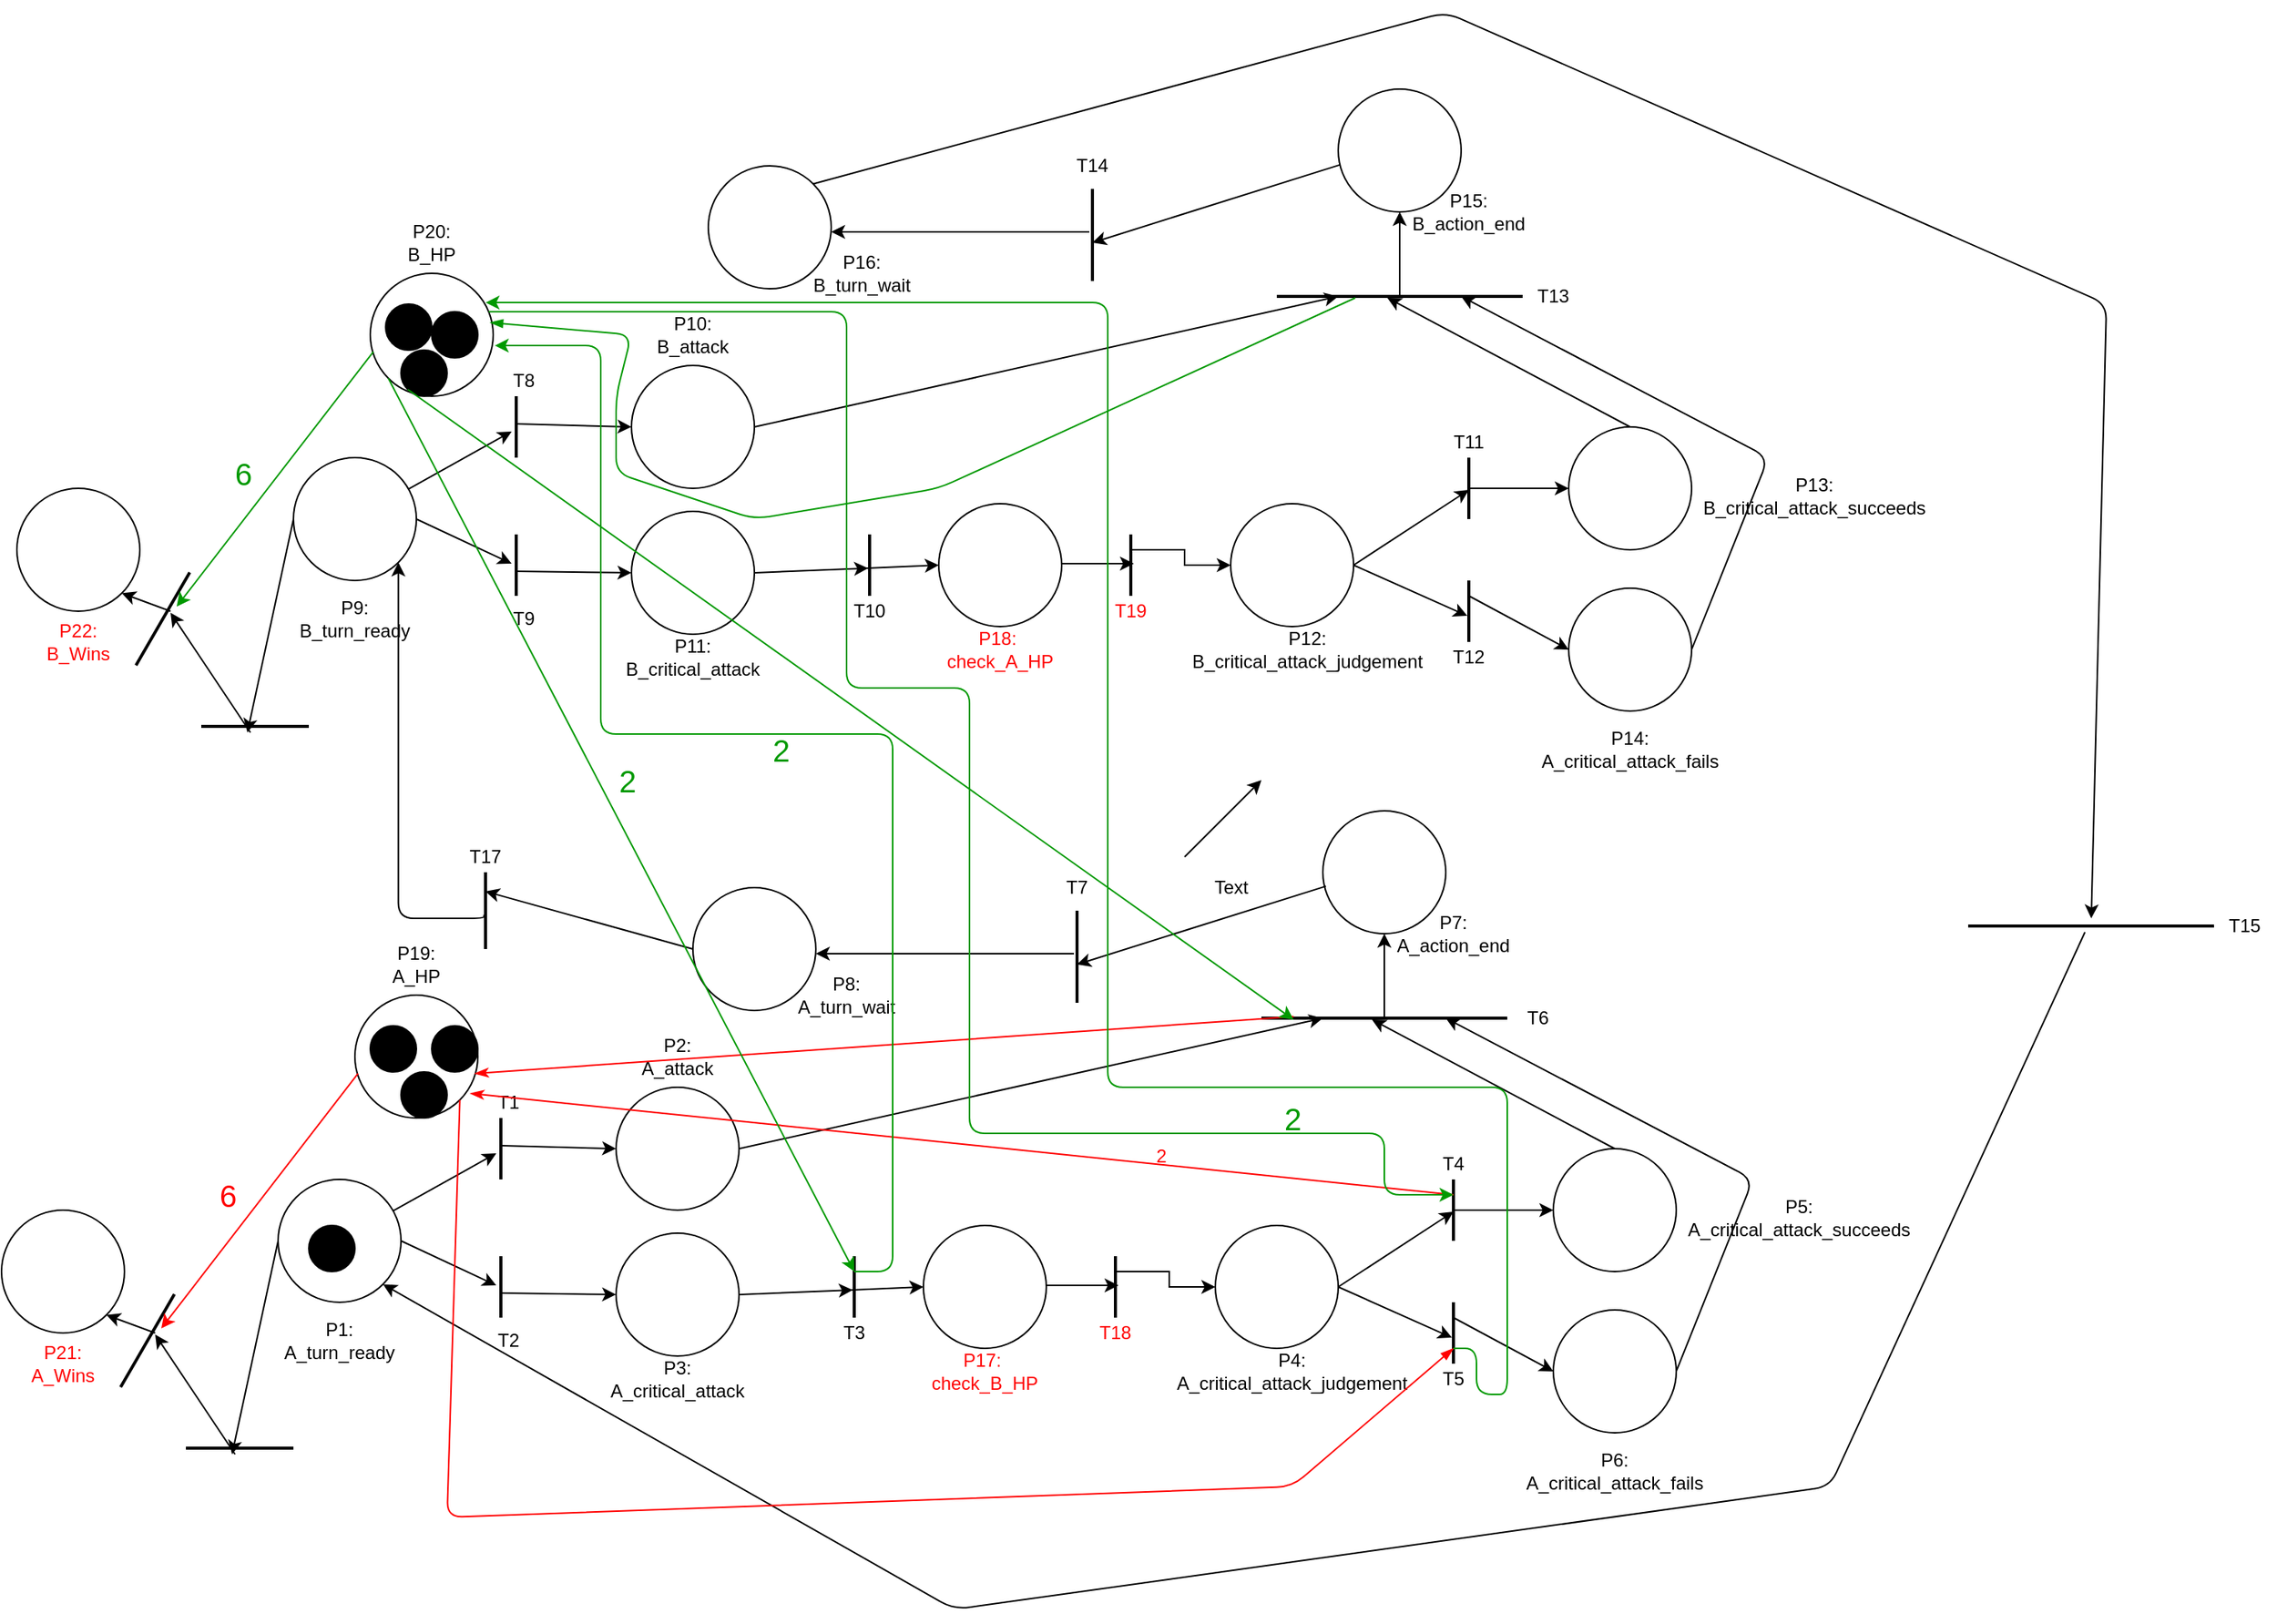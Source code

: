 <mxfile version="14.4.8" type="github">
  <diagram id="hrapu5nMpfRwX1OLdvwb" name="Page-1">
    <mxGraphModel dx="968" dy="707" grid="1" gridSize="10" guides="1" tooltips="1" connect="1" arrows="1" fold="1" page="1" pageScale="1" pageWidth="2339" pageHeight="3300" math="0" shadow="0">
      <root>
        <mxCell id="0" />
        <mxCell id="1" parent="0" />
        <mxCell id="FcauZY5X2lJRklO2oorI-25" value="" style="ellipse;whiteSpace=wrap;html=1;aspect=fixed;" vertex="1" parent="1">
          <mxGeometry x="200" y="780" width="80" height="80" as="geometry" />
        </mxCell>
        <mxCell id="FcauZY5X2lJRklO2oorI-29" value="" style="endArrow=classic;html=1;entryX=0.575;entryY=0.8;entryDx=0;entryDy=0;entryPerimeter=0;" edge="1" parent="1" source="FcauZY5X2lJRklO2oorI-25">
          <mxGeometry width="50" height="50" relative="1" as="geometry">
            <mxPoint x="420" y="850" as="sourcePoint" />
            <mxPoint x="342" y="763" as="targetPoint" />
          </mxGeometry>
        </mxCell>
        <mxCell id="FcauZY5X2lJRklO2oorI-31" value="" style="line;strokeWidth=2;direction=south;html=1;" vertex="1" parent="1">
          <mxGeometry x="340" y="830" width="10" height="40" as="geometry" />
        </mxCell>
        <mxCell id="FcauZY5X2lJRklO2oorI-32" value="" style="endArrow=classic;html=1;exitX=1;exitY=0.5;exitDx=0;exitDy=0;entryX=0.475;entryY=0.8;entryDx=0;entryDy=0;entryPerimeter=0;" edge="1" parent="1" source="FcauZY5X2lJRklO2oorI-25" target="FcauZY5X2lJRklO2oorI-31">
          <mxGeometry width="50" height="50" relative="1" as="geometry">
            <mxPoint x="420" y="850" as="sourcePoint" />
            <mxPoint x="470" y="800" as="targetPoint" />
          </mxGeometry>
        </mxCell>
        <mxCell id="FcauZY5X2lJRklO2oorI-35" value="" style="endArrow=classic;html=1;exitX=0;exitY=0.5;exitDx=0;exitDy=0;entryX=0.429;entryY=0.9;entryDx=0;entryDy=0;entryPerimeter=0;" edge="1" parent="1" source="FcauZY5X2lJRklO2oorI-25" target="FcauZY5X2lJRklO2oorI-36">
          <mxGeometry width="50" height="50" relative="1" as="geometry">
            <mxPoint x="280" y="850" as="sourcePoint" />
            <mxPoint x="120" y="920" as="targetPoint" />
          </mxGeometry>
        </mxCell>
        <mxCell id="FcauZY5X2lJRklO2oorI-36" value="" style="line;strokeWidth=2;html=1;" vertex="1" parent="1">
          <mxGeometry x="140" y="950" width="70" height="10" as="geometry" />
        </mxCell>
        <mxCell id="FcauZY5X2lJRklO2oorI-39" value="" style="line;strokeWidth=2;direction=south;html=1;" vertex="1" parent="1">
          <mxGeometry x="340" y="740" width="10" height="40" as="geometry" />
        </mxCell>
        <mxCell id="FcauZY5X2lJRklO2oorI-40" value="" style="ellipse;whiteSpace=wrap;html=1;aspect=fixed;" vertex="1" parent="1">
          <mxGeometry x="20" y="800" width="80" height="80" as="geometry" />
        </mxCell>
        <mxCell id="FcauZY5X2lJRklO2oorI-45" value="" style="line;strokeWidth=2;direction=south;html=1;rotation=30;" vertex="1" parent="1">
          <mxGeometry x="110" y="850" width="10" height="70" as="geometry" />
        </mxCell>
        <mxCell id="FcauZY5X2lJRklO2oorI-47" value="" style="endArrow=classic;html=1;entryX=0.415;entryY=0.267;entryDx=0;entryDy=0;entryPerimeter=0;exitX=0.457;exitY=0.9;exitDx=0;exitDy=0;exitPerimeter=0;" edge="1" parent="1" source="FcauZY5X2lJRklO2oorI-36" target="FcauZY5X2lJRklO2oorI-45">
          <mxGeometry width="50" height="50" relative="1" as="geometry">
            <mxPoint x="280" y="850" as="sourcePoint" />
            <mxPoint x="330" y="800" as="targetPoint" />
          </mxGeometry>
        </mxCell>
        <mxCell id="FcauZY5X2lJRklO2oorI-48" value="" style="endArrow=classic;html=1;entryX=1;entryY=1;entryDx=0;entryDy=0;" edge="1" parent="1" target="FcauZY5X2lJRklO2oorI-40">
          <mxGeometry width="50" height="50" relative="1" as="geometry">
            <mxPoint x="120" y="880" as="sourcePoint" />
            <mxPoint x="330" y="800" as="targetPoint" />
          </mxGeometry>
        </mxCell>
        <mxCell id="FcauZY5X2lJRklO2oorI-49" value="" style="ellipse;whiteSpace=wrap;html=1;aspect=fixed;" vertex="1" parent="1">
          <mxGeometry x="250" y="660" width="80" height="80" as="geometry" />
        </mxCell>
        <mxCell id="FcauZY5X2lJRklO2oorI-55" value="T2" style="text;html=1;strokeColor=none;fillColor=none;align=center;verticalAlign=middle;whiteSpace=wrap;rounded=0;" vertex="1" parent="1">
          <mxGeometry x="330" y="875" width="40" height="20" as="geometry" />
        </mxCell>
        <mxCell id="FcauZY5X2lJRklO2oorI-56" value="T1" style="text;html=1;strokeColor=none;fillColor=none;align=center;verticalAlign=middle;whiteSpace=wrap;rounded=0;" vertex="1" parent="1">
          <mxGeometry x="330" y="720" width="40" height="20" as="geometry" />
        </mxCell>
        <mxCell id="FcauZY5X2lJRklO2oorI-57" value="" style="endArrow=classic;html=1;entryX=0.337;entryY=0.121;entryDx=0;entryDy=0;entryPerimeter=0;exitX=0.025;exitY=0.638;exitDx=0;exitDy=0;exitPerimeter=0;fillColor=#f8cecc;strokeColor=#FF0000;" edge="1" parent="1" source="FcauZY5X2lJRklO2oorI-49" target="FcauZY5X2lJRklO2oorI-45">
          <mxGeometry width="50" height="50" relative="1" as="geometry">
            <mxPoint x="500" y="850" as="sourcePoint" />
            <mxPoint x="550" y="800" as="targetPoint" />
          </mxGeometry>
        </mxCell>
        <mxCell id="FcauZY5X2lJRklO2oorI-58" value="P1: A_turn_ready&lt;br&gt;" style="text;html=1;strokeColor=none;fillColor=none;align=center;verticalAlign=middle;whiteSpace=wrap;rounded=0;" vertex="1" parent="1">
          <mxGeometry x="220" y="875" width="40" height="20" as="geometry" />
        </mxCell>
        <mxCell id="FcauZY5X2lJRklO2oorI-59" value="P19: A_HP" style="text;html=1;strokeColor=none;fillColor=none;align=center;verticalAlign=middle;whiteSpace=wrap;rounded=0;" vertex="1" parent="1">
          <mxGeometry x="270" y="630" width="40" height="20" as="geometry" />
        </mxCell>
        <mxCell id="FcauZY5X2lJRklO2oorI-60" value="&lt;font color=&quot;#ff0000&quot;&gt;P21: A_Wins&lt;/font&gt;" style="text;html=1;strokeColor=none;fillColor=none;align=center;verticalAlign=middle;whiteSpace=wrap;rounded=0;" vertex="1" parent="1">
          <mxGeometry x="40" y="890" width="40" height="20" as="geometry" />
        </mxCell>
        <mxCell id="FcauZY5X2lJRklO2oorI-61" value="&lt;font&gt;&lt;font style=&quot;font-size: 20px&quot; color=&quot;#ff0000&quot;&gt;6&lt;/font&gt;&lt;br&gt;&lt;/font&gt;" style="text;html=1;strokeColor=none;fillColor=none;align=center;verticalAlign=middle;whiteSpace=wrap;rounded=0;" vertex="1" parent="1">
          <mxGeometry x="125" y="770" width="85" height="40" as="geometry" />
        </mxCell>
        <mxCell id="FcauZY5X2lJRklO2oorI-63" value="" style="ellipse;whiteSpace=wrap;html=1;aspect=fixed;" vertex="1" parent="1">
          <mxGeometry x="420" y="720" width="80" height="80" as="geometry" />
        </mxCell>
        <mxCell id="FcauZY5X2lJRklO2oorI-64" value="" style="endArrow=classic;html=1;exitX=0.45;exitY=0.5;exitDx=0;exitDy=0;exitPerimeter=0;entryX=0;entryY=0.5;entryDx=0;entryDy=0;" edge="1" parent="1" source="FcauZY5X2lJRklO2oorI-39" target="FcauZY5X2lJRklO2oorI-63">
          <mxGeometry width="50" height="50" relative="1" as="geometry">
            <mxPoint x="450" y="800" as="sourcePoint" />
            <mxPoint x="500" y="750" as="targetPoint" />
          </mxGeometry>
        </mxCell>
        <mxCell id="FcauZY5X2lJRklO2oorI-65" value="P2: A_attack" style="text;html=1;strokeColor=none;fillColor=none;align=center;verticalAlign=middle;whiteSpace=wrap;rounded=0;" vertex="1" parent="1">
          <mxGeometry x="440" y="690" width="40" height="20" as="geometry" />
        </mxCell>
        <mxCell id="FcauZY5X2lJRklO2oorI-66" value="" style="endArrow=classic;html=1;strokeColor=#000000;exitX=0.6;exitY=0.5;exitDx=0;exitDy=0;exitPerimeter=0;entryX=0;entryY=0.5;entryDx=0;entryDy=0;" edge="1" parent="1" source="FcauZY5X2lJRklO2oorI-31" target="FcauZY5X2lJRklO2oorI-68">
          <mxGeometry width="50" height="50" relative="1" as="geometry">
            <mxPoint x="349" y="853" as="sourcePoint" />
            <mxPoint x="450" y="853" as="targetPoint" />
          </mxGeometry>
        </mxCell>
        <mxCell id="FcauZY5X2lJRklO2oorI-68" value="" style="ellipse;whiteSpace=wrap;html=1;aspect=fixed;" vertex="1" parent="1">
          <mxGeometry x="420" y="815" width="80" height="80" as="geometry" />
        </mxCell>
        <mxCell id="FcauZY5X2lJRklO2oorI-69" value="P3: A_critical_attack" style="text;html=1;strokeColor=none;fillColor=none;align=center;verticalAlign=middle;whiteSpace=wrap;rounded=0;" vertex="1" parent="1">
          <mxGeometry x="440" y="900" width="40" height="20" as="geometry" />
        </mxCell>
        <mxCell id="FcauZY5X2lJRklO2oorI-70" value="" style="line;strokeWidth=2;direction=south;html=1;" vertex="1" parent="1">
          <mxGeometry x="570" y="830" width="10" height="40" as="geometry" />
        </mxCell>
        <mxCell id="FcauZY5X2lJRklO2oorI-79" style="edgeStyle=orthogonalEdgeStyle;rounded=0;orthogonalLoop=1;jettySize=auto;html=1;entryX=0;entryY=0.5;entryDx=0;entryDy=0;strokeColor=#000000;exitX=0.25;exitY=0.5;exitDx=0;exitDy=0;exitPerimeter=0;" edge="1" parent="1" source="FcauZY5X2lJRklO2oorI-71" target="FcauZY5X2lJRklO2oorI-83">
          <mxGeometry relative="1" as="geometry">
            <mxPoint x="748" y="852" as="sourcePoint" />
            <mxPoint x="804" y="852" as="targetPoint" />
          </mxGeometry>
        </mxCell>
        <mxCell id="FcauZY5X2lJRklO2oorI-71" value="" style="line;strokeWidth=2;direction=south;html=1;" vertex="1" parent="1">
          <mxGeometry x="740" y="830" width="10" height="40" as="geometry" />
        </mxCell>
        <mxCell id="FcauZY5X2lJRklO2oorI-73" value="" style="endArrow=classic;html=1;strokeColor=#000000;exitX=1;exitY=0.5;exitDx=0;exitDy=0;entryX=0.55;entryY=0.6;entryDx=0;entryDy=0;entryPerimeter=0;" edge="1" parent="1" source="FcauZY5X2lJRklO2oorI-68" target="FcauZY5X2lJRklO2oorI-70">
          <mxGeometry width="50" height="50" relative="1" as="geometry">
            <mxPoint x="355" y="864" as="sourcePoint" />
            <mxPoint x="577" y="850" as="targetPoint" />
          </mxGeometry>
        </mxCell>
        <mxCell id="FcauZY5X2lJRklO2oorI-74" value="T3" style="text;html=1;strokeColor=none;fillColor=none;align=center;verticalAlign=middle;whiteSpace=wrap;rounded=0;" vertex="1" parent="1">
          <mxGeometry x="555" y="870" width="40" height="20" as="geometry" />
        </mxCell>
        <mxCell id="FcauZY5X2lJRklO2oorI-75" value="" style="ellipse;whiteSpace=wrap;html=1;aspect=fixed;" vertex="1" parent="1">
          <mxGeometry x="620" y="810" width="80" height="80" as="geometry" />
        </mxCell>
        <mxCell id="FcauZY5X2lJRklO2oorI-76" value="" style="endArrow=classic;html=1;strokeColor=#000000;exitX=0.55;exitY=0.7;exitDx=0;exitDy=0;entryX=0;entryY=0.5;entryDx=0;entryDy=0;exitPerimeter=0;" edge="1" parent="1" source="FcauZY5X2lJRklO2oorI-70" target="FcauZY5X2lJRklO2oorI-75">
          <mxGeometry width="50" height="50" relative="1" as="geometry">
            <mxPoint x="510" y="865" as="sourcePoint" />
            <mxPoint x="584" y="862" as="targetPoint" />
          </mxGeometry>
        </mxCell>
        <mxCell id="FcauZY5X2lJRklO2oorI-77" value="" style="endArrow=classic;html=1;strokeColor=#000000;entryX=0.475;entryY=0.3;entryDx=0;entryDy=0;entryPerimeter=0;" edge="1" parent="1" target="FcauZY5X2lJRklO2oorI-71">
          <mxGeometry width="50" height="50" relative="1" as="geometry">
            <mxPoint x="700" y="849" as="sourcePoint" />
            <mxPoint x="620" y="860" as="targetPoint" />
          </mxGeometry>
        </mxCell>
        <mxCell id="FcauZY5X2lJRklO2oorI-81" value="&lt;font color=&quot;#ff0000&quot;&gt;T18&lt;/font&gt;" style="text;html=1;strokeColor=none;fillColor=none;align=center;verticalAlign=middle;whiteSpace=wrap;rounded=0;" vertex="1" parent="1">
          <mxGeometry x="725" y="870" width="40" height="20" as="geometry" />
        </mxCell>
        <mxCell id="FcauZY5X2lJRklO2oorI-82" value="&lt;font color=&quot;#ff0000&quot;&gt;P17:&amp;nbsp;&lt;br&gt;check_B_HP&lt;/font&gt;" style="text;html=1;strokeColor=none;fillColor=none;align=center;verticalAlign=middle;whiteSpace=wrap;rounded=0;" vertex="1" parent="1">
          <mxGeometry x="640" y="895" width="40" height="20" as="geometry" />
        </mxCell>
        <mxCell id="FcauZY5X2lJRklO2oorI-83" value="" style="ellipse;whiteSpace=wrap;html=1;aspect=fixed;" vertex="1" parent="1">
          <mxGeometry x="810" y="810" width="80" height="80" as="geometry" />
        </mxCell>
        <mxCell id="FcauZY5X2lJRklO2oorI-84" value="P4: A_critical_attack_judgement" style="text;html=1;strokeColor=none;fillColor=none;align=center;verticalAlign=middle;whiteSpace=wrap;rounded=0;" vertex="1" parent="1">
          <mxGeometry x="840" y="895" width="40" height="20" as="geometry" />
        </mxCell>
        <mxCell id="FcauZY5X2lJRklO2oorI-85" value="" style="ellipse;whiteSpace=wrap;html=1;aspect=fixed;" vertex="1" parent="1">
          <mxGeometry x="1030" y="865" width="80" height="80" as="geometry" />
        </mxCell>
        <mxCell id="FcauZY5X2lJRklO2oorI-86" value="" style="endArrow=classic;html=1;strokeColor=#000000;exitX=1;exitY=0.5;exitDx=0;exitDy=0;entryX=0.525;entryY=0.5;entryDx=0;entryDy=0;entryPerimeter=0;" edge="1" parent="1" source="FcauZY5X2lJRklO2oorI-83" target="FcauZY5X2lJRklO2oorI-89">
          <mxGeometry width="50" height="50" relative="1" as="geometry">
            <mxPoint x="950" y="740" as="sourcePoint" />
            <mxPoint x="960" y="800" as="targetPoint" />
          </mxGeometry>
        </mxCell>
        <mxCell id="FcauZY5X2lJRklO2oorI-87" value="" style="endArrow=classic;html=1;strokeColor=#000000;exitX=1;exitY=0.5;exitDx=0;exitDy=0;entryX=0.575;entryY=0.6;entryDx=0;entryDy=0;entryPerimeter=0;" edge="1" parent="1" source="FcauZY5X2lJRklO2oorI-83" target="FcauZY5X2lJRklO2oorI-90">
          <mxGeometry width="50" height="50" relative="1" as="geometry">
            <mxPoint x="900" y="860" as="sourcePoint" />
            <mxPoint x="960" y="880" as="targetPoint" />
          </mxGeometry>
        </mxCell>
        <mxCell id="FcauZY5X2lJRklO2oorI-88" value="" style="ellipse;whiteSpace=wrap;html=1;aspect=fixed;" vertex="1" parent="1">
          <mxGeometry x="1030" y="760" width="80" height="80" as="geometry" />
        </mxCell>
        <mxCell id="FcauZY5X2lJRklO2oorI-89" value="" style="line;strokeWidth=2;direction=south;html=1;" vertex="1" parent="1">
          <mxGeometry x="960" y="780" width="10" height="40" as="geometry" />
        </mxCell>
        <mxCell id="FcauZY5X2lJRklO2oorI-90" value="" style="line;strokeWidth=2;direction=south;html=1;" vertex="1" parent="1">
          <mxGeometry x="960" y="860" width="10" height="40" as="geometry" />
        </mxCell>
        <mxCell id="FcauZY5X2lJRklO2oorI-91" value="T5" style="text;html=1;strokeColor=none;fillColor=none;align=center;verticalAlign=middle;whiteSpace=wrap;rounded=0;" vertex="1" parent="1">
          <mxGeometry x="945" y="900" width="40" height="20" as="geometry" />
        </mxCell>
        <mxCell id="FcauZY5X2lJRklO2oorI-92" value="T4" style="text;html=1;strokeColor=none;fillColor=none;align=center;verticalAlign=middle;whiteSpace=wrap;rounded=0;" vertex="1" parent="1">
          <mxGeometry x="945" y="760" width="40" height="20" as="geometry" />
        </mxCell>
        <mxCell id="FcauZY5X2lJRklO2oorI-93" value="" style="endArrow=classic;html=1;strokeColor=#000000;entryX=0;entryY=0.5;entryDx=0;entryDy=0;exitX=0.5;exitY=0.6;exitDx=0;exitDy=0;exitPerimeter=0;" edge="1" parent="1" source="FcauZY5X2lJRklO2oorI-89" target="FcauZY5X2lJRklO2oorI-88">
          <mxGeometry width="50" height="50" relative="1" as="geometry">
            <mxPoint x="967" y="800" as="sourcePoint" />
            <mxPoint x="975" y="811" as="targetPoint" />
          </mxGeometry>
        </mxCell>
        <mxCell id="FcauZY5X2lJRklO2oorI-94" value="" style="endArrow=classic;html=1;strokeColor=#000000;entryX=0;entryY=0.5;entryDx=0;entryDy=0;exitX=0.25;exitY=0.5;exitDx=0;exitDy=0;exitPerimeter=0;" edge="1" parent="1" source="FcauZY5X2lJRklO2oorI-90" target="FcauZY5X2lJRklO2oorI-85">
          <mxGeometry width="50" height="50" relative="1" as="geometry">
            <mxPoint x="974" y="810" as="sourcePoint" />
            <mxPoint x="1040" y="810" as="targetPoint" />
          </mxGeometry>
        </mxCell>
        <mxCell id="FcauZY5X2lJRklO2oorI-96" value="P5: A_critical_attack_succeeds&lt;br&gt;" style="text;html=1;strokeColor=none;fillColor=none;align=center;verticalAlign=middle;whiteSpace=wrap;rounded=0;" vertex="1" parent="1">
          <mxGeometry x="1170" y="795" width="40" height="20" as="geometry" />
        </mxCell>
        <mxCell id="FcauZY5X2lJRklO2oorI-97" value="P6: A_critical_attack_fails" style="text;html=1;strokeColor=none;fillColor=none;align=center;verticalAlign=middle;whiteSpace=wrap;rounded=0;" vertex="1" parent="1">
          <mxGeometry x="1050" y="960" width="40" height="20" as="geometry" />
        </mxCell>
        <mxCell id="FcauZY5X2lJRklO2oorI-98" value="" style="endArrow=classic;html=1;strokeColor=#000000;exitX=1;exitY=0.5;exitDx=0;exitDy=0;entryX=0.25;entryY=0.5;entryDx=0;entryDy=0;entryPerimeter=0;" edge="1" parent="1" source="FcauZY5X2lJRklO2oorI-63" target="FcauZY5X2lJRklO2oorI-104">
          <mxGeometry width="50" height="50" relative="1" as="geometry">
            <mxPoint x="730" y="750" as="sourcePoint" />
            <mxPoint x="880" y="680" as="targetPoint" />
          </mxGeometry>
        </mxCell>
        <mxCell id="FcauZY5X2lJRklO2oorI-101" value="" style="endArrow=classic;html=1;strokeColor=#000000;exitX=0.5;exitY=0;exitDx=0;exitDy=0;entryX=0.45;entryY=0.6;entryDx=0;entryDy=0;entryPerimeter=0;" edge="1" parent="1" source="FcauZY5X2lJRklO2oorI-88" target="FcauZY5X2lJRklO2oorI-104">
          <mxGeometry width="50" height="50" relative="1" as="geometry">
            <mxPoint x="1010" y="660" as="sourcePoint" />
            <mxPoint x="890" y="680" as="targetPoint" />
          </mxGeometry>
        </mxCell>
        <mxCell id="FcauZY5X2lJRklO2oorI-103" value="" style="endArrow=classic;html=1;strokeColor=#000000;exitX=1;exitY=0.5;exitDx=0;exitDy=0;entryX=0.75;entryY=0.5;entryDx=0;entryDy=0;entryPerimeter=0;" edge="1" parent="1" source="FcauZY5X2lJRklO2oorI-85" target="FcauZY5X2lJRklO2oorI-104">
          <mxGeometry width="50" height="50" relative="1" as="geometry">
            <mxPoint x="1010" y="660" as="sourcePoint" />
            <mxPoint x="960" y="680" as="targetPoint" />
            <Array as="points">
              <mxPoint x="1160" y="780" />
            </Array>
          </mxGeometry>
        </mxCell>
        <mxCell id="FcauZY5X2lJRklO2oorI-104" value="" style="line;strokeWidth=2;html=1;" vertex="1" parent="1">
          <mxGeometry x="840" y="670" width="160" height="10" as="geometry" />
        </mxCell>
        <mxCell id="FcauZY5X2lJRklO2oorI-105" value="T6" style="text;html=1;strokeColor=none;fillColor=none;align=center;verticalAlign=middle;whiteSpace=wrap;rounded=0;" vertex="1" parent="1">
          <mxGeometry x="1000" y="665" width="40" height="20" as="geometry" />
        </mxCell>
        <mxCell id="FcauZY5X2lJRklO2oorI-106" value="" style="edgeStyle=elbowEdgeStyle;elbow=vertical;endArrow=classic;html=1;strokeColor=#000000;exitX=0.5;exitY=0.5;exitDx=0;exitDy=0;exitPerimeter=0;entryX=0.5;entryY=1;entryDx=0;entryDy=0;" edge="1" parent="1" source="FcauZY5X2lJRklO2oorI-104" target="FcauZY5X2lJRklO2oorI-108">
          <mxGeometry width="50" height="50" relative="1" as="geometry">
            <mxPoint x="920" y="665" as="sourcePoint" />
            <mxPoint x="860" y="603" as="targetPoint" />
          </mxGeometry>
        </mxCell>
        <mxCell id="FcauZY5X2lJRklO2oorI-108" value="" style="ellipse;whiteSpace=wrap;html=1;aspect=fixed;" vertex="1" parent="1">
          <mxGeometry x="880" y="540" width="80" height="80" as="geometry" />
        </mxCell>
        <mxCell id="FcauZY5X2lJRklO2oorI-109" value="P7: A_action_end&lt;br&gt;" style="text;html=1;strokeColor=none;fillColor=none;align=center;verticalAlign=middle;whiteSpace=wrap;rounded=0;" vertex="1" parent="1">
          <mxGeometry x="945" y="610" width="40" height="20" as="geometry" />
        </mxCell>
        <mxCell id="FcauZY5X2lJRklO2oorI-112" value="" style="endArrow=classic;html=1;strokeColor=#000000;exitX=0.025;exitY=0.613;exitDx=0;exitDy=0;exitPerimeter=0;" edge="1" parent="1" source="FcauZY5X2lJRklO2oorI-108">
          <mxGeometry width="50" height="50" relative="1" as="geometry">
            <mxPoint x="510" y="770" as="sourcePoint" />
            <mxPoint x="720" y="640" as="targetPoint" />
          </mxGeometry>
        </mxCell>
        <mxCell id="FcauZY5X2lJRklO2oorI-113" value="" style="line;strokeWidth=2;html=1;rotation=-90;" vertex="1" parent="1">
          <mxGeometry x="690" y="630" width="60" height="10" as="geometry" />
        </mxCell>
        <mxCell id="FcauZY5X2lJRklO2oorI-114" value="T7" style="text;html=1;strokeColor=none;fillColor=none;align=center;verticalAlign=middle;whiteSpace=wrap;rounded=0;" vertex="1" parent="1">
          <mxGeometry x="700" y="580" width="40" height="20" as="geometry" />
        </mxCell>
        <mxCell id="FcauZY5X2lJRklO2oorI-116" value="" style="endArrow=classic;html=1;strokeColor=#000000;exitX=0.533;exitY=0.3;exitDx=0;exitDy=0;exitPerimeter=0;" edge="1" parent="1" source="FcauZY5X2lJRklO2oorI-113">
          <mxGeometry width="50" height="50" relative="1" as="geometry">
            <mxPoint x="892" y="599.04" as="sourcePoint" />
            <mxPoint x="550" y="633" as="targetPoint" />
          </mxGeometry>
        </mxCell>
        <mxCell id="FcauZY5X2lJRklO2oorI-117" value="" style="ellipse;whiteSpace=wrap;html=1;aspect=fixed;" vertex="1" parent="1">
          <mxGeometry x="470" y="590" width="80" height="80" as="geometry" />
        </mxCell>
        <mxCell id="FcauZY5X2lJRklO2oorI-118" value="P8: A_turn_wait" style="text;html=1;strokeColor=none;fillColor=none;align=center;verticalAlign=middle;whiteSpace=wrap;rounded=0;" vertex="1" parent="1">
          <mxGeometry x="550" y="650" width="40" height="20" as="geometry" />
        </mxCell>
        <mxCell id="FcauZY5X2lJRklO2oorI-119" value="" style="ellipse;whiteSpace=wrap;html=1;aspect=fixed;" vertex="1" parent="1">
          <mxGeometry x="210" y="310" width="80" height="80" as="geometry" />
        </mxCell>
        <mxCell id="FcauZY5X2lJRklO2oorI-120" value="" style="endArrow=classic;html=1;entryX=0.575;entryY=0.8;entryDx=0;entryDy=0;entryPerimeter=0;" edge="1" parent="1" source="FcauZY5X2lJRklO2oorI-119">
          <mxGeometry width="50" height="50" relative="1" as="geometry">
            <mxPoint x="430" y="380" as="sourcePoint" />
            <mxPoint x="352" y="293" as="targetPoint" />
          </mxGeometry>
        </mxCell>
        <mxCell id="FcauZY5X2lJRklO2oorI-121" value="" style="line;strokeWidth=2;direction=south;html=1;" vertex="1" parent="1">
          <mxGeometry x="350" y="360" width="10" height="40" as="geometry" />
        </mxCell>
        <mxCell id="FcauZY5X2lJRklO2oorI-122" value="" style="endArrow=classic;html=1;exitX=1;exitY=0.5;exitDx=0;exitDy=0;entryX=0.475;entryY=0.8;entryDx=0;entryDy=0;entryPerimeter=0;" edge="1" parent="1" source="FcauZY5X2lJRklO2oorI-119" target="FcauZY5X2lJRklO2oorI-121">
          <mxGeometry width="50" height="50" relative="1" as="geometry">
            <mxPoint x="430" y="380" as="sourcePoint" />
            <mxPoint x="480" y="330" as="targetPoint" />
          </mxGeometry>
        </mxCell>
        <mxCell id="FcauZY5X2lJRklO2oorI-123" value="" style="endArrow=classic;html=1;exitX=0;exitY=0.5;exitDx=0;exitDy=0;entryX=0.429;entryY=0.9;entryDx=0;entryDy=0;entryPerimeter=0;" edge="1" parent="1" source="FcauZY5X2lJRklO2oorI-119" target="FcauZY5X2lJRklO2oorI-124">
          <mxGeometry width="50" height="50" relative="1" as="geometry">
            <mxPoint x="290" y="380" as="sourcePoint" />
            <mxPoint x="130" y="450" as="targetPoint" />
          </mxGeometry>
        </mxCell>
        <mxCell id="FcauZY5X2lJRklO2oorI-124" value="" style="line;strokeWidth=2;html=1;" vertex="1" parent="1">
          <mxGeometry x="150" y="480" width="70" height="10" as="geometry" />
        </mxCell>
        <mxCell id="FcauZY5X2lJRklO2oorI-125" value="" style="line;strokeWidth=2;direction=south;html=1;" vertex="1" parent="1">
          <mxGeometry x="350" y="270" width="10" height="40" as="geometry" />
        </mxCell>
        <mxCell id="FcauZY5X2lJRklO2oorI-126" value="" style="ellipse;whiteSpace=wrap;html=1;aspect=fixed;" vertex="1" parent="1">
          <mxGeometry x="30" y="330" width="80" height="80" as="geometry" />
        </mxCell>
        <mxCell id="FcauZY5X2lJRklO2oorI-127" value="" style="line;strokeWidth=2;direction=south;html=1;rotation=30;" vertex="1" parent="1">
          <mxGeometry x="120" y="380" width="10" height="70" as="geometry" />
        </mxCell>
        <mxCell id="FcauZY5X2lJRklO2oorI-128" value="" style="endArrow=classic;html=1;entryX=0.415;entryY=0.267;entryDx=0;entryDy=0;entryPerimeter=0;exitX=0.457;exitY=0.9;exitDx=0;exitDy=0;exitPerimeter=0;" edge="1" parent="1" source="FcauZY5X2lJRklO2oorI-124" target="FcauZY5X2lJRklO2oorI-127">
          <mxGeometry width="50" height="50" relative="1" as="geometry">
            <mxPoint x="290" y="380" as="sourcePoint" />
            <mxPoint x="340" y="330" as="targetPoint" />
          </mxGeometry>
        </mxCell>
        <mxCell id="FcauZY5X2lJRklO2oorI-129" value="" style="endArrow=classic;html=1;entryX=1;entryY=1;entryDx=0;entryDy=0;" edge="1" parent="1" target="FcauZY5X2lJRklO2oorI-126">
          <mxGeometry width="50" height="50" relative="1" as="geometry">
            <mxPoint x="130" y="410" as="sourcePoint" />
            <mxPoint x="340" y="330" as="targetPoint" />
          </mxGeometry>
        </mxCell>
        <mxCell id="FcauZY5X2lJRklO2oorI-130" value="" style="ellipse;whiteSpace=wrap;html=1;aspect=fixed;" vertex="1" parent="1">
          <mxGeometry x="260" y="190" width="80" height="80" as="geometry" />
        </mxCell>
        <mxCell id="FcauZY5X2lJRklO2oorI-131" value="T9" style="text;html=1;strokeColor=none;fillColor=none;align=center;verticalAlign=middle;whiteSpace=wrap;rounded=0;" vertex="1" parent="1">
          <mxGeometry x="340" y="405" width="40" height="20" as="geometry" />
        </mxCell>
        <mxCell id="FcauZY5X2lJRklO2oorI-132" value="T8" style="text;html=1;strokeColor=none;fillColor=none;align=center;verticalAlign=middle;whiteSpace=wrap;rounded=0;" vertex="1" parent="1">
          <mxGeometry x="340" y="250" width="40" height="20" as="geometry" />
        </mxCell>
        <mxCell id="FcauZY5X2lJRklO2oorI-133" value="" style="endArrow=classic;html=1;entryX=0.337;entryY=0.121;entryDx=0;entryDy=0;entryPerimeter=0;exitX=0.025;exitY=0.638;exitDx=0;exitDy=0;exitPerimeter=0;fillColor=#f8cecc;strokeColor=#009900;" edge="1" parent="1" source="FcauZY5X2lJRklO2oorI-130" target="FcauZY5X2lJRklO2oorI-127">
          <mxGeometry width="50" height="50" relative="1" as="geometry">
            <mxPoint x="510" y="380" as="sourcePoint" />
            <mxPoint x="560" y="330" as="targetPoint" />
          </mxGeometry>
        </mxCell>
        <mxCell id="FcauZY5X2lJRklO2oorI-134" value="P9: B_turn_ready" style="text;html=1;strokeColor=none;fillColor=none;align=center;verticalAlign=middle;whiteSpace=wrap;rounded=0;" vertex="1" parent="1">
          <mxGeometry x="230" y="405" width="40" height="20" as="geometry" />
        </mxCell>
        <mxCell id="FcauZY5X2lJRklO2oorI-135" value="P20: B_HP" style="text;html=1;strokeColor=none;fillColor=none;align=center;verticalAlign=middle;whiteSpace=wrap;rounded=0;" vertex="1" parent="1">
          <mxGeometry x="280" y="160" width="40" height="20" as="geometry" />
        </mxCell>
        <mxCell id="FcauZY5X2lJRklO2oorI-136" value="&lt;font color=&quot;#ff0000&quot;&gt;P22: B_Wins&lt;/font&gt;" style="text;html=1;strokeColor=none;fillColor=none;align=center;verticalAlign=middle;whiteSpace=wrap;rounded=0;" vertex="1" parent="1">
          <mxGeometry x="50" y="420" width="40" height="20" as="geometry" />
        </mxCell>
        <mxCell id="FcauZY5X2lJRklO2oorI-137" value="&lt;font&gt;&lt;font style=&quot;font-size: 20px&quot; color=&quot;#009900&quot;&gt;6&lt;/font&gt;&lt;br&gt;&lt;/font&gt;" style="text;html=1;strokeColor=none;fillColor=none;align=center;verticalAlign=middle;whiteSpace=wrap;rounded=0;" vertex="1" parent="1">
          <mxGeometry x="135" y="300" width="85" height="40" as="geometry" />
        </mxCell>
        <mxCell id="FcauZY5X2lJRklO2oorI-138" value="" style="ellipse;whiteSpace=wrap;html=1;aspect=fixed;" vertex="1" parent="1">
          <mxGeometry x="430" y="250" width="80" height="80" as="geometry" />
        </mxCell>
        <mxCell id="FcauZY5X2lJRklO2oorI-139" value="" style="endArrow=classic;html=1;exitX=0.45;exitY=0.5;exitDx=0;exitDy=0;exitPerimeter=0;entryX=0;entryY=0.5;entryDx=0;entryDy=0;" edge="1" parent="1" source="FcauZY5X2lJRklO2oorI-125" target="FcauZY5X2lJRklO2oorI-138">
          <mxGeometry width="50" height="50" relative="1" as="geometry">
            <mxPoint x="460" y="330" as="sourcePoint" />
            <mxPoint x="510" y="280" as="targetPoint" />
          </mxGeometry>
        </mxCell>
        <mxCell id="FcauZY5X2lJRklO2oorI-140" value="P10: B_attack" style="text;html=1;strokeColor=none;fillColor=none;align=center;verticalAlign=middle;whiteSpace=wrap;rounded=0;" vertex="1" parent="1">
          <mxGeometry x="450" y="220" width="40" height="20" as="geometry" />
        </mxCell>
        <mxCell id="FcauZY5X2lJRklO2oorI-141" value="" style="endArrow=classic;html=1;strokeColor=#000000;exitX=0.6;exitY=0.5;exitDx=0;exitDy=0;exitPerimeter=0;entryX=0;entryY=0.5;entryDx=0;entryDy=0;" edge="1" parent="1" source="FcauZY5X2lJRklO2oorI-121" target="FcauZY5X2lJRklO2oorI-142">
          <mxGeometry width="50" height="50" relative="1" as="geometry">
            <mxPoint x="359" y="383" as="sourcePoint" />
            <mxPoint x="460" y="383" as="targetPoint" />
          </mxGeometry>
        </mxCell>
        <mxCell id="FcauZY5X2lJRklO2oorI-142" value="" style="ellipse;whiteSpace=wrap;html=1;aspect=fixed;" vertex="1" parent="1">
          <mxGeometry x="430" y="345" width="80" height="80" as="geometry" />
        </mxCell>
        <mxCell id="FcauZY5X2lJRklO2oorI-143" value="P11: B_critical_attack" style="text;html=1;strokeColor=none;fillColor=none;align=center;verticalAlign=middle;whiteSpace=wrap;rounded=0;" vertex="1" parent="1">
          <mxGeometry x="450" y="430" width="40" height="20" as="geometry" />
        </mxCell>
        <mxCell id="FcauZY5X2lJRklO2oorI-144" value="" style="line;strokeWidth=2;direction=south;html=1;" vertex="1" parent="1">
          <mxGeometry x="580" y="360" width="10" height="40" as="geometry" />
        </mxCell>
        <mxCell id="FcauZY5X2lJRklO2oorI-145" style="edgeStyle=orthogonalEdgeStyle;rounded=0;orthogonalLoop=1;jettySize=auto;html=1;entryX=0;entryY=0.5;entryDx=0;entryDy=0;strokeColor=#000000;exitX=0.25;exitY=0.5;exitDx=0;exitDy=0;exitPerimeter=0;" edge="1" parent="1" source="FcauZY5X2lJRklO2oorI-146" target="FcauZY5X2lJRklO2oorI-154">
          <mxGeometry relative="1" as="geometry">
            <mxPoint x="758" y="382" as="sourcePoint" />
            <mxPoint x="814" y="382" as="targetPoint" />
          </mxGeometry>
        </mxCell>
        <mxCell id="FcauZY5X2lJRklO2oorI-146" value="" style="line;strokeWidth=2;direction=south;html=1;" vertex="1" parent="1">
          <mxGeometry x="750" y="360" width="10" height="40" as="geometry" />
        </mxCell>
        <mxCell id="FcauZY5X2lJRklO2oorI-147" value="" style="endArrow=classic;html=1;strokeColor=#000000;exitX=1;exitY=0.5;exitDx=0;exitDy=0;entryX=0.55;entryY=0.6;entryDx=0;entryDy=0;entryPerimeter=0;" edge="1" parent="1" source="FcauZY5X2lJRklO2oorI-142" target="FcauZY5X2lJRklO2oorI-144">
          <mxGeometry width="50" height="50" relative="1" as="geometry">
            <mxPoint x="365" y="394" as="sourcePoint" />
            <mxPoint x="587" y="380" as="targetPoint" />
          </mxGeometry>
        </mxCell>
        <mxCell id="FcauZY5X2lJRklO2oorI-148" value="T10" style="text;html=1;strokeColor=none;fillColor=none;align=center;verticalAlign=middle;whiteSpace=wrap;rounded=0;" vertex="1" parent="1">
          <mxGeometry x="565" y="400" width="40" height="20" as="geometry" />
        </mxCell>
        <mxCell id="FcauZY5X2lJRklO2oorI-149" value="" style="ellipse;whiteSpace=wrap;html=1;aspect=fixed;" vertex="1" parent="1">
          <mxGeometry x="630" y="340" width="80" height="80" as="geometry" />
        </mxCell>
        <mxCell id="FcauZY5X2lJRklO2oorI-150" value="" style="endArrow=classic;html=1;strokeColor=#000000;exitX=0.55;exitY=0.7;exitDx=0;exitDy=0;entryX=0;entryY=0.5;entryDx=0;entryDy=0;exitPerimeter=0;" edge="1" parent="1" source="FcauZY5X2lJRklO2oorI-144" target="FcauZY5X2lJRklO2oorI-149">
          <mxGeometry width="50" height="50" relative="1" as="geometry">
            <mxPoint x="520" y="395" as="sourcePoint" />
            <mxPoint x="594" y="392" as="targetPoint" />
          </mxGeometry>
        </mxCell>
        <mxCell id="FcauZY5X2lJRklO2oorI-151" value="" style="endArrow=classic;html=1;strokeColor=#000000;entryX=0.475;entryY=0.3;entryDx=0;entryDy=0;entryPerimeter=0;" edge="1" parent="1" target="FcauZY5X2lJRklO2oorI-146">
          <mxGeometry width="50" height="50" relative="1" as="geometry">
            <mxPoint x="710" y="379" as="sourcePoint" />
            <mxPoint x="630" y="390" as="targetPoint" />
          </mxGeometry>
        </mxCell>
        <mxCell id="FcauZY5X2lJRklO2oorI-152" value="&lt;font color=&quot;#ff0000&quot;&gt;T19&lt;/font&gt;" style="text;html=1;strokeColor=none;fillColor=none;align=center;verticalAlign=middle;whiteSpace=wrap;rounded=0;" vertex="1" parent="1">
          <mxGeometry x="735" y="400" width="40" height="20" as="geometry" />
        </mxCell>
        <mxCell id="FcauZY5X2lJRklO2oorI-153" value="&lt;font color=&quot;#ff0000&quot;&gt;P18:&amp;nbsp;&lt;br&gt;check_A_HP&lt;/font&gt;" style="text;html=1;strokeColor=none;fillColor=none;align=center;verticalAlign=middle;whiteSpace=wrap;rounded=0;" vertex="1" parent="1">
          <mxGeometry x="650" y="425" width="40" height="20" as="geometry" />
        </mxCell>
        <mxCell id="FcauZY5X2lJRklO2oorI-154" value="" style="ellipse;whiteSpace=wrap;html=1;aspect=fixed;" vertex="1" parent="1">
          <mxGeometry x="820" y="340" width="80" height="80" as="geometry" />
        </mxCell>
        <mxCell id="FcauZY5X2lJRklO2oorI-155" value="P12: B_critical_attack_judgement" style="text;html=1;strokeColor=none;fillColor=none;align=center;verticalAlign=middle;whiteSpace=wrap;rounded=0;" vertex="1" parent="1">
          <mxGeometry x="850" y="425" width="40" height="20" as="geometry" />
        </mxCell>
        <mxCell id="FcauZY5X2lJRklO2oorI-156" value="" style="ellipse;whiteSpace=wrap;html=1;aspect=fixed;" vertex="1" parent="1">
          <mxGeometry x="1040" y="395" width="80" height="80" as="geometry" />
        </mxCell>
        <mxCell id="FcauZY5X2lJRklO2oorI-157" value="" style="endArrow=classic;html=1;strokeColor=#000000;exitX=1;exitY=0.5;exitDx=0;exitDy=0;entryX=0.525;entryY=0.5;entryDx=0;entryDy=0;entryPerimeter=0;" edge="1" parent="1" source="FcauZY5X2lJRklO2oorI-154" target="FcauZY5X2lJRklO2oorI-160">
          <mxGeometry width="50" height="50" relative="1" as="geometry">
            <mxPoint x="960" y="270" as="sourcePoint" />
            <mxPoint x="970" y="330" as="targetPoint" />
          </mxGeometry>
        </mxCell>
        <mxCell id="FcauZY5X2lJRklO2oorI-158" value="" style="endArrow=classic;html=1;strokeColor=#000000;exitX=1;exitY=0.5;exitDx=0;exitDy=0;entryX=0.575;entryY=0.6;entryDx=0;entryDy=0;entryPerimeter=0;" edge="1" parent="1" source="FcauZY5X2lJRklO2oorI-154" target="FcauZY5X2lJRklO2oorI-161">
          <mxGeometry width="50" height="50" relative="1" as="geometry">
            <mxPoint x="910" y="390" as="sourcePoint" />
            <mxPoint x="970" y="410" as="targetPoint" />
          </mxGeometry>
        </mxCell>
        <mxCell id="FcauZY5X2lJRklO2oorI-159" value="" style="ellipse;whiteSpace=wrap;html=1;aspect=fixed;" vertex="1" parent="1">
          <mxGeometry x="1040" y="290" width="80" height="80" as="geometry" />
        </mxCell>
        <mxCell id="FcauZY5X2lJRklO2oorI-160" value="" style="line;strokeWidth=2;direction=south;html=1;" vertex="1" parent="1">
          <mxGeometry x="970" y="310" width="10" height="40" as="geometry" />
        </mxCell>
        <mxCell id="FcauZY5X2lJRklO2oorI-161" value="" style="line;strokeWidth=2;direction=south;html=1;" vertex="1" parent="1">
          <mxGeometry x="970" y="390" width="10" height="40" as="geometry" />
        </mxCell>
        <mxCell id="FcauZY5X2lJRklO2oorI-162" value="T12" style="text;html=1;strokeColor=none;fillColor=none;align=center;verticalAlign=middle;whiteSpace=wrap;rounded=0;" vertex="1" parent="1">
          <mxGeometry x="955" y="430" width="40" height="20" as="geometry" />
        </mxCell>
        <mxCell id="FcauZY5X2lJRklO2oorI-163" value="T11" style="text;html=1;strokeColor=none;fillColor=none;align=center;verticalAlign=middle;whiteSpace=wrap;rounded=0;" vertex="1" parent="1">
          <mxGeometry x="955" y="290" width="40" height="20" as="geometry" />
        </mxCell>
        <mxCell id="FcauZY5X2lJRklO2oorI-164" value="" style="endArrow=classic;html=1;strokeColor=#000000;entryX=0;entryY=0.5;entryDx=0;entryDy=0;exitX=0.5;exitY=0.6;exitDx=0;exitDy=0;exitPerimeter=0;" edge="1" parent="1" source="FcauZY5X2lJRklO2oorI-160" target="FcauZY5X2lJRklO2oorI-159">
          <mxGeometry width="50" height="50" relative="1" as="geometry">
            <mxPoint x="977" y="330" as="sourcePoint" />
            <mxPoint x="985" y="341" as="targetPoint" />
          </mxGeometry>
        </mxCell>
        <mxCell id="FcauZY5X2lJRklO2oorI-165" value="" style="endArrow=classic;html=1;strokeColor=#000000;entryX=0;entryY=0.5;entryDx=0;entryDy=0;exitX=0.25;exitY=0.5;exitDx=0;exitDy=0;exitPerimeter=0;" edge="1" parent="1" source="FcauZY5X2lJRklO2oorI-161" target="FcauZY5X2lJRklO2oorI-156">
          <mxGeometry width="50" height="50" relative="1" as="geometry">
            <mxPoint x="984" y="340" as="sourcePoint" />
            <mxPoint x="1050" y="340" as="targetPoint" />
          </mxGeometry>
        </mxCell>
        <mxCell id="FcauZY5X2lJRklO2oorI-166" value="P13: B_critical_attack_succeeds" style="text;html=1;strokeColor=none;fillColor=none;align=center;verticalAlign=middle;whiteSpace=wrap;rounded=0;" vertex="1" parent="1">
          <mxGeometry x="1180" y="325" width="40" height="20" as="geometry" />
        </mxCell>
        <mxCell id="FcauZY5X2lJRklO2oorI-167" value="P14: A_critical_attack_fails" style="text;html=1;strokeColor=none;fillColor=none;align=center;verticalAlign=middle;whiteSpace=wrap;rounded=0;" vertex="1" parent="1">
          <mxGeometry x="1060" y="490" width="40" height="20" as="geometry" />
        </mxCell>
        <mxCell id="FcauZY5X2lJRklO2oorI-168" value="" style="endArrow=classic;html=1;strokeColor=#000000;exitX=1;exitY=0.5;exitDx=0;exitDy=0;entryX=0.25;entryY=0.5;entryDx=0;entryDy=0;entryPerimeter=0;" edge="1" parent="1" source="FcauZY5X2lJRklO2oorI-138" target="FcauZY5X2lJRklO2oorI-171">
          <mxGeometry width="50" height="50" relative="1" as="geometry">
            <mxPoint x="740" y="280" as="sourcePoint" />
            <mxPoint x="890" y="210" as="targetPoint" />
          </mxGeometry>
        </mxCell>
        <mxCell id="FcauZY5X2lJRklO2oorI-169" value="" style="endArrow=classic;html=1;strokeColor=#000000;exitX=0.5;exitY=0;exitDx=0;exitDy=0;entryX=0.45;entryY=0.6;entryDx=0;entryDy=0;entryPerimeter=0;" edge="1" parent="1" source="FcauZY5X2lJRklO2oorI-159" target="FcauZY5X2lJRklO2oorI-171">
          <mxGeometry width="50" height="50" relative="1" as="geometry">
            <mxPoint x="1020" y="190" as="sourcePoint" />
            <mxPoint x="900" y="210" as="targetPoint" />
          </mxGeometry>
        </mxCell>
        <mxCell id="FcauZY5X2lJRklO2oorI-170" value="" style="endArrow=classic;html=1;strokeColor=#000000;exitX=1;exitY=0.5;exitDx=0;exitDy=0;entryX=0.75;entryY=0.5;entryDx=0;entryDy=0;entryPerimeter=0;" edge="1" parent="1" source="FcauZY5X2lJRklO2oorI-156" target="FcauZY5X2lJRklO2oorI-171">
          <mxGeometry width="50" height="50" relative="1" as="geometry">
            <mxPoint x="1020" y="190" as="sourcePoint" />
            <mxPoint x="970" y="210" as="targetPoint" />
            <Array as="points">
              <mxPoint x="1170" y="310" />
            </Array>
          </mxGeometry>
        </mxCell>
        <mxCell id="FcauZY5X2lJRklO2oorI-171" value="" style="line;strokeWidth=2;html=1;" vertex="1" parent="1">
          <mxGeometry x="850" y="200" width="160" height="10" as="geometry" />
        </mxCell>
        <mxCell id="FcauZY5X2lJRklO2oorI-172" value="T13" style="text;html=1;strokeColor=none;fillColor=none;align=center;verticalAlign=middle;whiteSpace=wrap;rounded=0;" vertex="1" parent="1">
          <mxGeometry x="1010" y="195" width="40" height="20" as="geometry" />
        </mxCell>
        <mxCell id="FcauZY5X2lJRklO2oorI-173" value="" style="edgeStyle=elbowEdgeStyle;elbow=vertical;endArrow=classic;html=1;strokeColor=#000000;exitX=0.5;exitY=0.5;exitDx=0;exitDy=0;exitPerimeter=0;entryX=0.5;entryY=1;entryDx=0;entryDy=0;" edge="1" parent="1" source="FcauZY5X2lJRklO2oorI-171">
          <mxGeometry width="50" height="50" relative="1" as="geometry">
            <mxPoint x="930" y="195" as="sourcePoint" />
            <mxPoint x="930" y="150" as="targetPoint" />
          </mxGeometry>
        </mxCell>
        <mxCell id="FcauZY5X2lJRklO2oorI-174" value="P15: B_action_end" style="text;html=1;strokeColor=none;fillColor=none;align=center;verticalAlign=middle;whiteSpace=wrap;rounded=0;" vertex="1" parent="1">
          <mxGeometry x="955" y="140" width="40" height="20" as="geometry" />
        </mxCell>
        <mxCell id="FcauZY5X2lJRklO2oorI-175" value="" style="endArrow=classic;html=1;strokeColor=#000000;exitX=0.025;exitY=0.613;exitDx=0;exitDy=0;exitPerimeter=0;" edge="1" parent="1">
          <mxGeometry width="50" height="50" relative="1" as="geometry">
            <mxPoint x="892" y="119.04" as="sourcePoint" />
            <mxPoint x="730" y="170" as="targetPoint" />
          </mxGeometry>
        </mxCell>
        <mxCell id="FcauZY5X2lJRklO2oorI-176" value="" style="line;strokeWidth=2;html=1;rotation=-90;" vertex="1" parent="1">
          <mxGeometry x="700" y="160" width="60" height="10" as="geometry" />
        </mxCell>
        <mxCell id="FcauZY5X2lJRklO2oorI-177" value="T14" style="text;html=1;strokeColor=none;fillColor=none;align=center;verticalAlign=middle;whiteSpace=wrap;rounded=0;" vertex="1" parent="1">
          <mxGeometry x="710" y="110" width="40" height="20" as="geometry" />
        </mxCell>
        <mxCell id="FcauZY5X2lJRklO2oorI-178" value="" style="endArrow=classic;html=1;strokeColor=#000000;exitX=0.533;exitY=0.3;exitDx=0;exitDy=0;exitPerimeter=0;" edge="1" parent="1" source="FcauZY5X2lJRklO2oorI-176">
          <mxGeometry width="50" height="50" relative="1" as="geometry">
            <mxPoint x="902" y="129.04" as="sourcePoint" />
            <mxPoint x="560" y="163" as="targetPoint" />
          </mxGeometry>
        </mxCell>
        <mxCell id="FcauZY5X2lJRklO2oorI-179" value="" style="ellipse;whiteSpace=wrap;html=1;aspect=fixed;" vertex="1" parent="1">
          <mxGeometry x="480" y="120" width="80" height="80" as="geometry" />
        </mxCell>
        <mxCell id="FcauZY5X2lJRklO2oorI-180" value="P16: B_turn_wait" style="text;html=1;strokeColor=none;fillColor=none;align=center;verticalAlign=middle;whiteSpace=wrap;rounded=0;" vertex="1" parent="1">
          <mxGeometry x="560" y="180" width="40" height="20" as="geometry" />
        </mxCell>
        <mxCell id="FcauZY5X2lJRklO2oorI-181" value="" style="edgeStyle=elbowEdgeStyle;elbow=vertical;endArrow=classic;html=1;strokeColor=#000000;entryX=1;entryY=1;entryDx=0;entryDy=0;exitX=0.556;exitY=0.6;exitDx=0;exitDy=0;exitPerimeter=0;" edge="1" parent="1" source="FcauZY5X2lJRklO2oorI-183" target="FcauZY5X2lJRklO2oorI-119">
          <mxGeometry width="50" height="50" relative="1" as="geometry">
            <mxPoint x="260" y="600" as="sourcePoint" />
            <mxPoint x="790" y="500" as="targetPoint" />
            <Array as="points">
              <mxPoint x="260" y="610" />
            </Array>
          </mxGeometry>
        </mxCell>
        <mxCell id="FcauZY5X2lJRklO2oorI-182" value="" style="ellipse;whiteSpace=wrap;html=1;aspect=fixed;" vertex="1" parent="1">
          <mxGeometry x="890" y="70" width="80" height="80" as="geometry" />
        </mxCell>
        <mxCell id="FcauZY5X2lJRklO2oorI-183" value="" style="line;strokeWidth=2;direction=south;html=1;" vertex="1" parent="1">
          <mxGeometry x="330" y="580" width="10" height="50" as="geometry" />
        </mxCell>
        <mxCell id="FcauZY5X2lJRklO2oorI-184" value="" style="endArrow=classic;html=1;strokeColor=#000000;exitX=0;exitY=0.5;exitDx=0;exitDy=0;entryX=0.25;entryY=0.5;entryDx=0;entryDy=0;entryPerimeter=0;" edge="1" parent="1" source="FcauZY5X2lJRklO2oorI-117" target="FcauZY5X2lJRklO2oorI-183">
          <mxGeometry width="50" height="50" relative="1" as="geometry">
            <mxPoint x="220" y="400" as="sourcePoint" />
            <mxPoint x="270" y="350" as="targetPoint" />
          </mxGeometry>
        </mxCell>
        <mxCell id="FcauZY5X2lJRklO2oorI-185" value="Text" style="text;html=1;align=center;verticalAlign=middle;resizable=0;points=[];autosize=1;" vertex="1" parent="1">
          <mxGeometry x="800" y="580" width="40" height="20" as="geometry" />
        </mxCell>
        <mxCell id="FcauZY5X2lJRklO2oorI-186" value="T17" style="text;html=1;strokeColor=none;fillColor=none;align=center;verticalAlign=middle;whiteSpace=wrap;rounded=0;" vertex="1" parent="1">
          <mxGeometry x="315" y="560" width="40" height="20" as="geometry" />
        </mxCell>
        <mxCell id="FcauZY5X2lJRklO2oorI-190" value="" style="line;strokeWidth=2;html=1;" vertex="1" parent="1">
          <mxGeometry x="1300" y="610" width="160" height="10" as="geometry" />
        </mxCell>
        <mxCell id="FcauZY5X2lJRklO2oorI-192" value="" style="endArrow=classic;html=1;strokeColor=#000000;" edge="1" parent="1">
          <mxGeometry width="50" height="50" relative="1" as="geometry">
            <mxPoint x="790" y="570" as="sourcePoint" />
            <mxPoint x="840" y="520" as="targetPoint" />
          </mxGeometry>
        </mxCell>
        <mxCell id="FcauZY5X2lJRklO2oorI-193" value="" style="endArrow=classic;html=1;strokeColor=#000000;exitX=1;exitY=0;exitDx=0;exitDy=0;" edge="1" parent="1" source="FcauZY5X2lJRklO2oorI-179" target="FcauZY5X2lJRklO2oorI-190">
          <mxGeometry width="50" height="50" relative="1" as="geometry">
            <mxPoint x="790" y="570" as="sourcePoint" />
            <mxPoint x="1500" y="320" as="targetPoint" />
            <Array as="points">
              <mxPoint x="960" y="20" />
              <mxPoint x="1390" y="210" />
            </Array>
          </mxGeometry>
        </mxCell>
        <mxCell id="FcauZY5X2lJRklO2oorI-194" value="" style="endArrow=classic;html=1;strokeColor=#000000;entryX=1;entryY=1;entryDx=0;entryDy=0;exitX=0.475;exitY=0.9;exitDx=0;exitDy=0;exitPerimeter=0;" edge="1" parent="1" source="FcauZY5X2lJRklO2oorI-190" target="FcauZY5X2lJRklO2oorI-25">
          <mxGeometry width="50" height="50" relative="1" as="geometry">
            <mxPoint x="1300" y="780" as="sourcePoint" />
            <mxPoint x="1390.123" y="620" as="targetPoint" />
            <Array as="points">
              <mxPoint x="1210" y="980" />
              <mxPoint x="640" y="1060" />
            </Array>
          </mxGeometry>
        </mxCell>
        <mxCell id="FcauZY5X2lJRklO2oorI-195" value="T15" style="text;html=1;strokeColor=none;fillColor=none;align=center;verticalAlign=middle;whiteSpace=wrap;rounded=0;" vertex="1" parent="1">
          <mxGeometry x="1460" y="605" width="40" height="20" as="geometry" />
        </mxCell>
        <mxCell id="FcauZY5X2lJRklO2oorI-202" value="" style="ellipse;whiteSpace=wrap;html=1;aspect=fixed;fillColor=#000000;" vertex="1" parent="1">
          <mxGeometry x="220" y="810" width="30" height="30" as="geometry" />
        </mxCell>
        <mxCell id="FcauZY5X2lJRklO2oorI-203" value="" style="ellipse;whiteSpace=wrap;html=1;aspect=fixed;fillColor=#000000;" vertex="1" parent="1">
          <mxGeometry x="300" y="680" width="30" height="30" as="geometry" />
        </mxCell>
        <mxCell id="FcauZY5X2lJRklO2oorI-204" value="" style="ellipse;whiteSpace=wrap;html=1;aspect=fixed;fillColor=#000000;" vertex="1" parent="1">
          <mxGeometry x="260" y="680" width="30" height="30" as="geometry" />
        </mxCell>
        <mxCell id="FcauZY5X2lJRklO2oorI-206" value="" style="ellipse;whiteSpace=wrap;html=1;aspect=fixed;fillColor=#000000;" vertex="1" parent="1">
          <mxGeometry x="280" y="710" width="30" height="30" as="geometry" />
        </mxCell>
        <mxCell id="FcauZY5X2lJRklO2oorI-207" value="" style="ellipse;whiteSpace=wrap;html=1;aspect=fixed;fillColor=#000000;" vertex="1" parent="1">
          <mxGeometry x="270" y="210" width="30" height="30" as="geometry" />
        </mxCell>
        <mxCell id="FcauZY5X2lJRklO2oorI-208" value="" style="ellipse;whiteSpace=wrap;html=1;aspect=fixed;fillColor=#000000;" vertex="1" parent="1">
          <mxGeometry x="300" y="215" width="30" height="30" as="geometry" />
        </mxCell>
        <mxCell id="FcauZY5X2lJRklO2oorI-209" value="" style="ellipse;whiteSpace=wrap;html=1;aspect=fixed;fillColor=#000000;" vertex="1" parent="1">
          <mxGeometry x="280" y="240" width="30" height="30" as="geometry" />
        </mxCell>
        <mxCell id="FcauZY5X2lJRklO2oorI-210" style="edgeStyle=orthogonalEdgeStyle;rounded=0;orthogonalLoop=1;jettySize=auto;html=1;exitX=0;exitY=0.5;exitDx=0;exitDy=0;entryX=0.5;entryY=0;entryDx=0;entryDy=0;strokeColor=#000000;" edge="1" parent="1" source="FcauZY5X2lJRklO2oorI-208" target="FcauZY5X2lJRklO2oorI-208">
          <mxGeometry relative="1" as="geometry" />
        </mxCell>
        <mxCell id="FcauZY5X2lJRklO2oorI-211" value="" style="endArrow=none;html=1;entryX=0.131;entryY=0.4;entryDx=0;entryDy=0;entryPerimeter=0;exitX=0.975;exitY=0.638;exitDx=0;exitDy=0;exitPerimeter=0;fillColor=#f8cecc;strokeColor=#FF0000;startArrow=classicThin;startFill=1;endFill=0;" edge="1" parent="1" source="FcauZY5X2lJRklO2oorI-49" target="FcauZY5X2lJRklO2oorI-104">
          <mxGeometry width="50" height="50" relative="1" as="geometry">
            <mxPoint x="262" y="721.04" as="sourcePoint" />
            <mxPoint x="133.987" y="887.014" as="targetPoint" />
          </mxGeometry>
        </mxCell>
        <mxCell id="FcauZY5X2lJRklO2oorI-212" value="" style="endArrow=classic;html=1;entryX=0.131;entryY=0.6;entryDx=0;entryDy=0;entryPerimeter=0;exitX=0;exitY=1;exitDx=0;exitDy=0;fillColor=#f8cecc;strokeColor=#009900;" edge="1" parent="1" source="FcauZY5X2lJRklO2oorI-209" target="FcauZY5X2lJRklO2oorI-104">
          <mxGeometry width="50" height="50" relative="1" as="geometry">
            <mxPoint x="272" y="251.04" as="sourcePoint" />
            <mxPoint x="143.987" y="417.014" as="targetPoint" />
          </mxGeometry>
        </mxCell>
        <mxCell id="FcauZY5X2lJRklO2oorI-214" value="" style="endArrow=none;html=1;entryX=0.25;entryY=0.5;entryDx=0;entryDy=0;entryPerimeter=0;exitX=0.938;exitY=0.8;exitDx=0;exitDy=0;fillColor=#f8cecc;strokeColor=#FF0000;startArrow=classicThin;startFill=1;endFill=0;exitPerimeter=0;" edge="1" parent="1" source="FcauZY5X2lJRklO2oorI-49" target="FcauZY5X2lJRklO2oorI-89">
          <mxGeometry width="50" height="50" relative="1" as="geometry">
            <mxPoint x="338" y="721.04" as="sourcePoint" />
            <mxPoint x="870.96" y="684" as="targetPoint" />
          </mxGeometry>
        </mxCell>
        <mxCell id="FcauZY5X2lJRklO2oorI-215" value="&lt;font color=&quot;#ff0000&quot; style=&quot;font-size: 12.0px&quot;&gt;2&lt;/font&gt;" style="text;html=1;strokeColor=none;fillColor=none;align=center;verticalAlign=middle;whiteSpace=wrap;rounded=0;" vertex="1" parent="1">
          <mxGeometry x="750" y="740" width="50" height="50" as="geometry" />
        </mxCell>
        <mxCell id="FcauZY5X2lJRklO2oorI-217" value="" style="endArrow=classic;html=1;exitX=0;exitY=1;exitDx=0;exitDy=0;fillColor=#f8cecc;strokeColor=#009900;entryX=0.25;entryY=0.5;entryDx=0;entryDy=0;entryPerimeter=0;" edge="1" parent="1" source="FcauZY5X2lJRklO2oorI-130" target="FcauZY5X2lJRklO2oorI-70">
          <mxGeometry width="50" height="50" relative="1" as="geometry">
            <mxPoint x="294.393" y="275.607" as="sourcePoint" />
            <mxPoint x="870.96" y="686" as="targetPoint" />
          </mxGeometry>
        </mxCell>
        <mxCell id="FcauZY5X2lJRklO2oorI-218" value="&lt;font&gt;&lt;font color=&quot;#009900&quot;&gt;&lt;span style=&quot;font-size: 20px&quot;&gt;2&lt;/span&gt;&lt;/font&gt;&lt;br&gt;&lt;/font&gt;" style="text;html=1;strokeColor=none;fillColor=none;align=center;verticalAlign=middle;whiteSpace=wrap;rounded=0;" vertex="1" parent="1">
          <mxGeometry x="385" y="500" width="85" height="40" as="geometry" />
        </mxCell>
        <mxCell id="FcauZY5X2lJRklO2oorI-220" value="" style="edgeStyle=segmentEdgeStyle;endArrow=classic;html=1;strokeColor=#009900;exitX=0.25;exitY=0.5;exitDx=0;exitDy=0;exitPerimeter=0;entryX=1.013;entryY=0.588;entryDx=0;entryDy=0;entryPerimeter=0;" edge="1" parent="1" source="FcauZY5X2lJRklO2oorI-70" target="FcauZY5X2lJRklO2oorI-130">
          <mxGeometry width="50" height="50" relative="1" as="geometry">
            <mxPoint x="450" y="460" as="sourcePoint" />
            <mxPoint x="370" y="440" as="targetPoint" />
            <Array as="points">
              <mxPoint x="600" y="840" />
              <mxPoint x="600" y="490" />
              <mxPoint x="410" y="490" />
              <mxPoint x="410" y="237" />
            </Array>
          </mxGeometry>
        </mxCell>
        <mxCell id="FcauZY5X2lJRklO2oorI-221" value="&lt;font&gt;&lt;font color=&quot;#009900&quot;&gt;&lt;span style=&quot;font-size: 20px&quot;&gt;2&lt;/span&gt;&lt;/font&gt;&lt;br&gt;&lt;/font&gt;" style="text;html=1;strokeColor=none;fillColor=none;align=center;verticalAlign=middle;whiteSpace=wrap;rounded=0;" vertex="1" parent="1">
          <mxGeometry x="485" y="480" width="85" height="40" as="geometry" />
        </mxCell>
        <mxCell id="FcauZY5X2lJRklO2oorI-222" value="" style="edgeStyle=segmentEdgeStyle;endArrow=none;html=1;strokeColor=#009900;exitX=0.25;exitY=0.5;exitDx=0;exitDy=0;exitPerimeter=0;startArrow=classic;startFill=1;endFill=0;" edge="1" parent="1" source="FcauZY5X2lJRklO2oorI-89" target="FcauZY5X2lJRklO2oorI-130">
          <mxGeometry width="50" height="50" relative="1" as="geometry">
            <mxPoint x="967" y="830" as="sourcePoint" />
            <mxPoint x="351.04" y="247.04" as="targetPoint" />
            <Array as="points">
              <mxPoint x="920" y="790" />
              <mxPoint x="920" y="750" />
              <mxPoint x="650" y="750" />
              <mxPoint x="650" y="460" />
              <mxPoint x="570" y="460" />
              <mxPoint x="570" y="215" />
            </Array>
          </mxGeometry>
        </mxCell>
        <mxCell id="FcauZY5X2lJRklO2oorI-224" value="&lt;font&gt;&lt;font color=&quot;#009900&quot;&gt;&lt;span style=&quot;font-size: 20px&quot;&gt;2&lt;/span&gt;&lt;/font&gt;&lt;br&gt;&lt;/font&gt;" style="text;html=1;strokeColor=none;fillColor=none;align=center;verticalAlign=middle;whiteSpace=wrap;rounded=0;" vertex="1" parent="1">
          <mxGeometry x="817.5" y="720" width="85" height="40" as="geometry" />
        </mxCell>
        <mxCell id="FcauZY5X2lJRklO2oorI-226" value="" style="endArrow=blockThin;html=1;entryX=0.75;entryY=0.5;entryDx=0;entryDy=0;entryPerimeter=0;exitX=1;exitY=1;exitDx=0;exitDy=0;fillColor=#f8cecc;strokeColor=#FF0000;startArrow=none;startFill=0;endFill=1;" edge="1" parent="1" source="FcauZY5X2lJRklO2oorI-49" target="FcauZY5X2lJRklO2oorI-90">
          <mxGeometry width="50" height="50" relative="1" as="geometry">
            <mxPoint x="335.04" y="734" as="sourcePoint" />
            <mxPoint x="975" y="800" as="targetPoint" />
            <Array as="points">
              <mxPoint x="310" y="1000" />
              <mxPoint x="860" y="980" />
            </Array>
          </mxGeometry>
        </mxCell>
        <mxCell id="FcauZY5X2lJRklO2oorI-229" value="" style="edgeStyle=segmentEdgeStyle;endArrow=classic;html=1;strokeColor=#009900;startArrow=none;startFill=0;endFill=1;entryX=0.938;entryY=0.238;entryDx=0;entryDy=0;entryPerimeter=0;exitX=0.75;exitY=0.5;exitDx=0;exitDy=0;exitPerimeter=0;" edge="1" parent="1" source="FcauZY5X2lJRklO2oorI-90" target="FcauZY5X2lJRklO2oorI-130">
          <mxGeometry width="50" height="50" relative="1" as="geometry">
            <mxPoint x="970" y="800" as="sourcePoint" />
            <mxPoint x="340" y="210" as="targetPoint" />
            <Array as="points">
              <mxPoint x="980" y="890" />
              <mxPoint x="980" y="920" />
              <mxPoint x="1000" y="920" />
              <mxPoint x="1000" y="720" />
              <mxPoint x="740" y="720" />
              <mxPoint x="740" y="209" />
            </Array>
          </mxGeometry>
        </mxCell>
        <mxCell id="FcauZY5X2lJRklO2oorI-230" value="" style="endArrow=blockThin;html=1;fillColor=#f8cecc;startArrow=none;startFill=0;endFill=1;exitX=0.319;exitY=0.6;exitDx=0;exitDy=0;exitPerimeter=0;strokeColor=#009900;entryX=0.975;entryY=0.4;entryDx=0;entryDy=0;entryPerimeter=0;" edge="1" parent="1" source="FcauZY5X2lJRklO2oorI-171" target="FcauZY5X2lJRklO2oorI-130">
          <mxGeometry width="50" height="50" relative="1" as="geometry">
            <mxPoint x="780" y="290" as="sourcePoint" />
            <mxPoint x="420" y="230" as="targetPoint" />
            <Array as="points">
              <mxPoint x="630" y="330" />
              <mxPoint x="510" y="350" />
              <mxPoint x="420" y="320" />
              <mxPoint x="420" y="270" />
              <mxPoint x="430" y="230" />
            </Array>
          </mxGeometry>
        </mxCell>
      </root>
    </mxGraphModel>
  </diagram>
</mxfile>
